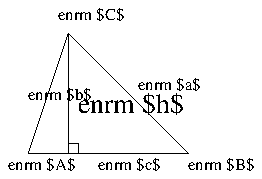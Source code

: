 .PS
.baseline 12
"\tenrm $h$" at 0.440,9.941 ljust
.ps 6
line from  0.390,10.310 to 0.390,9.710
line from  0.390,9.760 to 0.440,9.760 to 0.440,9.710
"\tenrm $A$" at 0.090,9.641 ljust
"\tenrm $a$" at 0.740,10.041 ljust
"\tenrm $c$" at 0.540,9.641 ljust
"\tenrm $b$" at 0.190,9.991 ljust
"\tenrm $B$" at 0.990,9.641 ljust
"\tenrm $C$" at 0.340,10.391 ljust
line from  0.390,10.310 to 0.190,9.710 to 0.990,9.710 to 0.390,10.310
.PE
